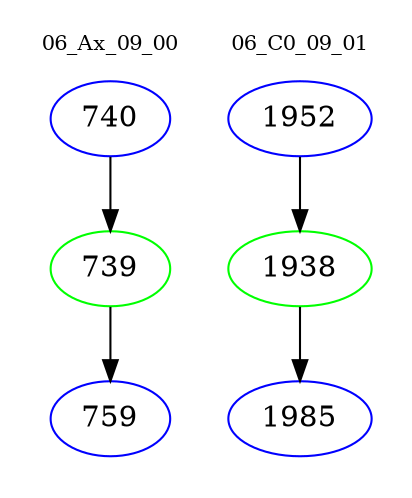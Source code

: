 digraph{
subgraph cluster_0 {
color = white
label = "06_Ax_09_00";
fontsize=10;
T0_740 [label="740", color="blue"]
T0_740 -> T0_739 [color="black"]
T0_739 [label="739", color="green"]
T0_739 -> T0_759 [color="black"]
T0_759 [label="759", color="blue"]
}
subgraph cluster_1 {
color = white
label = "06_C0_09_01";
fontsize=10;
T1_1952 [label="1952", color="blue"]
T1_1952 -> T1_1938 [color="black"]
T1_1938 [label="1938", color="green"]
T1_1938 -> T1_1985 [color="black"]
T1_1985 [label="1985", color="blue"]
}
}
